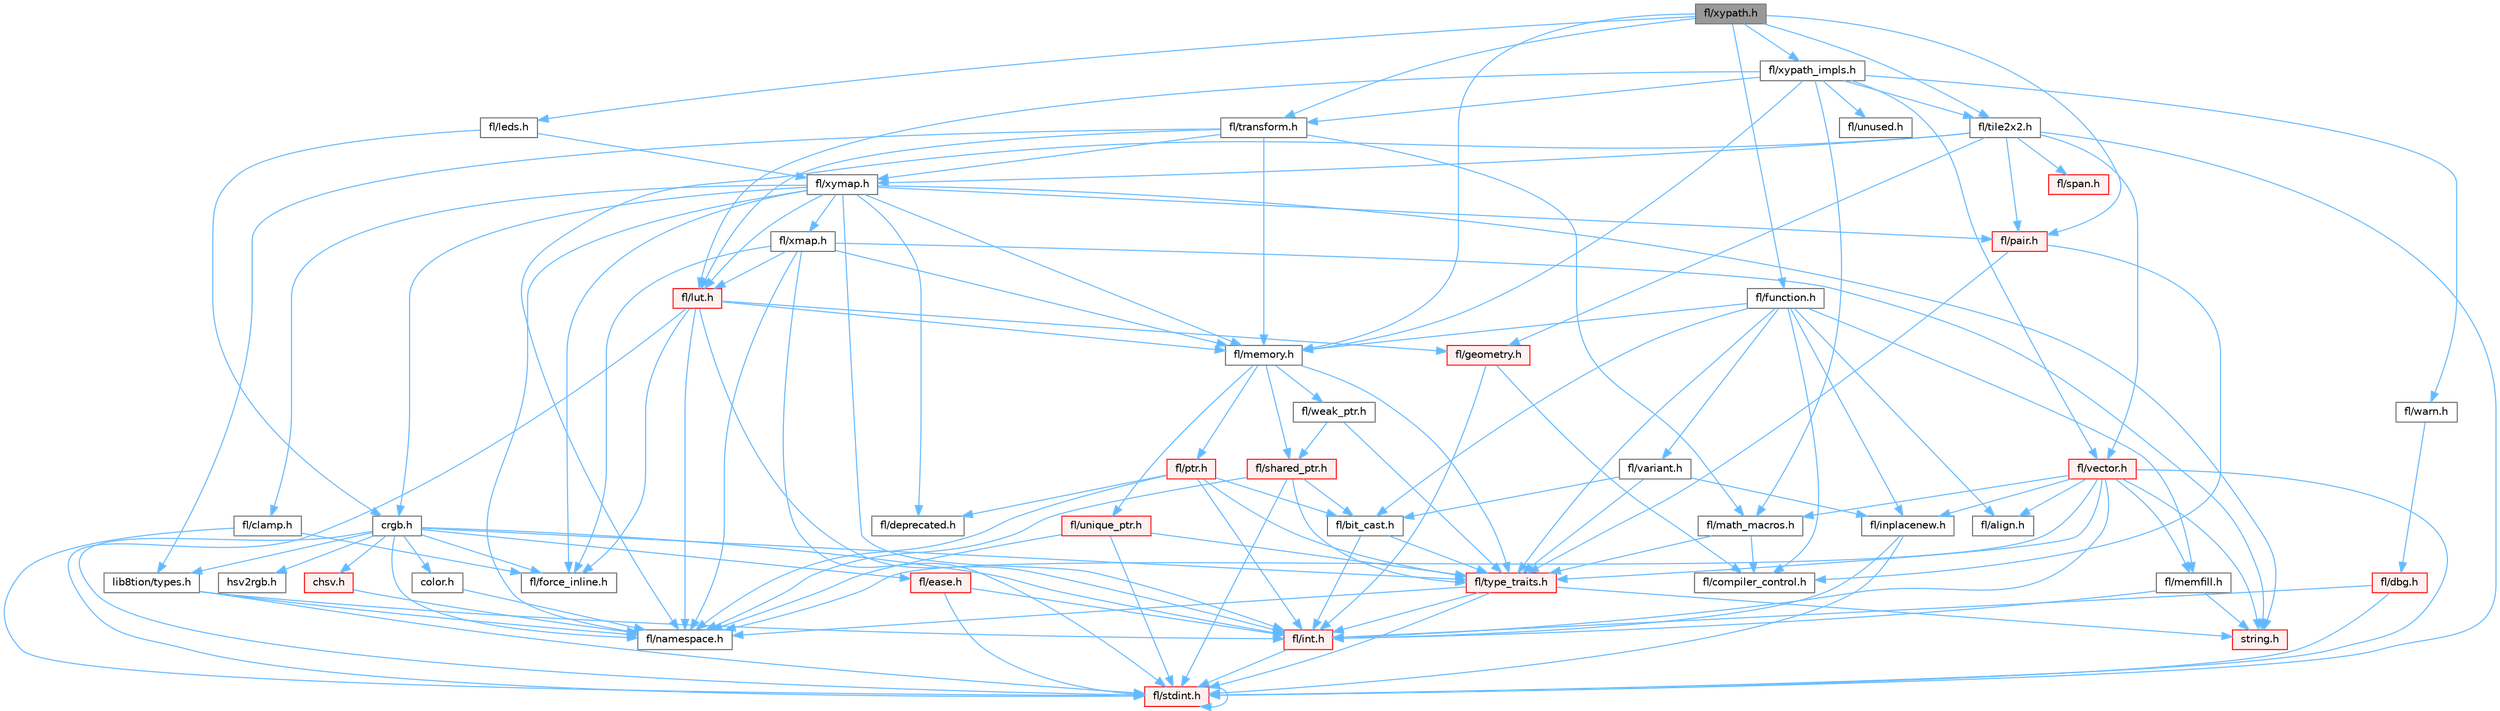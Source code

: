 digraph "fl/xypath.h"
{
 // INTERACTIVE_SVG=YES
 // LATEX_PDF_SIZE
  bgcolor="transparent";
  edge [fontname=Helvetica,fontsize=10,labelfontname=Helvetica,labelfontsize=10];
  node [fontname=Helvetica,fontsize=10,shape=box,height=0.2,width=0.4];
  Node1 [id="Node000001",label="fl/xypath.h",height=0.2,width=0.4,color="gray40", fillcolor="grey60", style="filled", fontcolor="black",tooltip=" "];
  Node1 -> Node2 [id="edge1_Node000001_Node000002",color="steelblue1",style="solid",tooltip=" "];
  Node2 [id="Node000002",label="fl/function.h",height=0.2,width=0.4,color="grey40", fillcolor="white", style="filled",URL="$dd/d67/function_8h.html",tooltip=" "];
  Node2 -> Node3 [id="edge2_Node000002_Node000003",color="steelblue1",style="solid",tooltip=" "];
  Node3 [id="Node000003",label="fl/memory.h",height=0.2,width=0.4,color="grey40", fillcolor="white", style="filled",URL="$dc/d18/memory_8h.html",tooltip=" "];
  Node3 -> Node4 [id="edge3_Node000003_Node000004",color="steelblue1",style="solid",tooltip=" "];
  Node4 [id="Node000004",label="fl/ptr.h",height=0.2,width=0.4,color="red", fillcolor="#FFF0F0", style="filled",URL="$dd/d98/ptr_8h.html",tooltip=" "];
  Node4 -> Node5 [id="edge4_Node000004_Node000005",color="steelblue1",style="solid",tooltip=" "];
  Node5 [id="Node000005",label="fl/namespace.h",height=0.2,width=0.4,color="grey40", fillcolor="white", style="filled",URL="$df/d2a/namespace_8h.html",tooltip="Implements the FastLED namespace macros."];
  Node4 -> Node8 [id="edge5_Node000004_Node000008",color="steelblue1",style="solid",tooltip=" "];
  Node8 [id="Node000008",label="fl/type_traits.h",height=0.2,width=0.4,color="red", fillcolor="#FFF0F0", style="filled",URL="$df/d63/type__traits_8h.html",tooltip=" "];
  Node8 -> Node9 [id="edge6_Node000008_Node000009",color="steelblue1",style="solid",tooltip=" "];
  Node9 [id="Node000009",label="string.h",height=0.2,width=0.4,color="red", fillcolor="#FFF0F0", style="filled",URL="$da/d66/string_8h.html",tooltip=" "];
  Node8 -> Node12 [id="edge7_Node000008_Node000012",color="steelblue1",style="solid",tooltip=" "];
  Node12 [id="Node000012",label="fl/stdint.h",height=0.2,width=0.4,color="red", fillcolor="#FFF0F0", style="filled",URL="$df/dd8/stdint_8h.html",tooltip=" "];
  Node12 -> Node12 [id="edge8_Node000012_Node000012",color="steelblue1",style="solid",tooltip=" "];
  Node8 -> Node5 [id="edge9_Node000008_Node000005",color="steelblue1",style="solid",tooltip=" "];
  Node8 -> Node11 [id="edge10_Node000008_Node000011",color="steelblue1",style="solid",tooltip=" "];
  Node11 [id="Node000011",label="fl/int.h",height=0.2,width=0.4,color="red", fillcolor="#FFF0F0", style="filled",URL="$d3/d7e/int_8h.html",tooltip=" "];
  Node11 -> Node12 [id="edge11_Node000011_Node000012",color="steelblue1",style="solid",tooltip=" "];
  Node4 -> Node26 [id="edge12_Node000004_Node000026",color="steelblue1",style="solid",tooltip=" "];
  Node26 [id="Node000026",label="fl/bit_cast.h",height=0.2,width=0.4,color="grey40", fillcolor="white", style="filled",URL="$df/d72/bit__cast_8h.html",tooltip=" "];
  Node26 -> Node8 [id="edge13_Node000026_Node000008",color="steelblue1",style="solid",tooltip=" "];
  Node26 -> Node11 [id="edge14_Node000026_Node000011",color="steelblue1",style="solid",tooltip=" "];
  Node4 -> Node11 [id="edge15_Node000004_Node000011",color="steelblue1",style="solid",tooltip=" "];
  Node4 -> Node44 [id="edge16_Node000004_Node000044",color="steelblue1",style="solid",tooltip=" "];
  Node44 [id="Node000044",label="fl/deprecated.h",height=0.2,width=0.4,color="grey40", fillcolor="white", style="filled",URL="$d4/dce/deprecated_8h.html",tooltip=" "];
  Node3 -> Node47 [id="edge17_Node000003_Node000047",color="steelblue1",style="solid",tooltip=" "];
  Node47 [id="Node000047",label="fl/shared_ptr.h",height=0.2,width=0.4,color="red", fillcolor="#FFF0F0", style="filled",URL="$df/d6a/shared__ptr_8h.html",tooltip=" "];
  Node47 -> Node5 [id="edge18_Node000047_Node000005",color="steelblue1",style="solid",tooltip=" "];
  Node47 -> Node8 [id="edge19_Node000047_Node000008",color="steelblue1",style="solid",tooltip=" "];
  Node47 -> Node12 [id="edge20_Node000047_Node000012",color="steelblue1",style="solid",tooltip=" "];
  Node47 -> Node26 [id="edge21_Node000047_Node000026",color="steelblue1",style="solid",tooltip=" "];
  Node3 -> Node50 [id="edge22_Node000003_Node000050",color="steelblue1",style="solid",tooltip=" "];
  Node50 [id="Node000050",label="fl/weak_ptr.h",height=0.2,width=0.4,color="grey40", fillcolor="white", style="filled",URL="$dc/db4/weak__ptr_8h.html",tooltip=" "];
  Node50 -> Node47 [id="edge23_Node000050_Node000047",color="steelblue1",style="solid",tooltip=" "];
  Node50 -> Node8 [id="edge24_Node000050_Node000008",color="steelblue1",style="solid",tooltip=" "];
  Node3 -> Node7 [id="edge25_Node000003_Node000007",color="steelblue1",style="solid",tooltip=" "];
  Node7 [id="Node000007",label="fl/unique_ptr.h",height=0.2,width=0.4,color="red", fillcolor="#FFF0F0", style="filled",URL="$da/d4b/unique__ptr_8h.html",tooltip=" "];
  Node7 -> Node5 [id="edge26_Node000007_Node000005",color="steelblue1",style="solid",tooltip=" "];
  Node7 -> Node8 [id="edge27_Node000007_Node000008",color="steelblue1",style="solid",tooltip=" "];
  Node7 -> Node12 [id="edge28_Node000007_Node000012",color="steelblue1",style="solid",tooltip=" "];
  Node3 -> Node8 [id="edge29_Node000003_Node000008",color="steelblue1",style="solid",tooltip=" "];
  Node2 -> Node8 [id="edge30_Node000002_Node000008",color="steelblue1",style="solid",tooltip=" "];
  Node2 -> Node21 [id="edge31_Node000002_Node000021",color="steelblue1",style="solid",tooltip=" "];
  Node21 [id="Node000021",label="fl/compiler_control.h",height=0.2,width=0.4,color="grey40", fillcolor="white", style="filled",URL="$d4/d54/compiler__control_8h.html",tooltip=" "];
  Node2 -> Node24 [id="edge32_Node000002_Node000024",color="steelblue1",style="solid",tooltip=" "];
  Node24 [id="Node000024",label="fl/variant.h",height=0.2,width=0.4,color="grey40", fillcolor="white", style="filled",URL="$d6/d10/variant_8h.html",tooltip=" "];
  Node24 -> Node25 [id="edge33_Node000024_Node000025",color="steelblue1",style="solid",tooltip=" "];
  Node25 [id="Node000025",label="fl/inplacenew.h",height=0.2,width=0.4,color="grey40", fillcolor="white", style="filled",URL="$db/d36/inplacenew_8h.html",tooltip=" "];
  Node25 -> Node12 [id="edge34_Node000025_Node000012",color="steelblue1",style="solid",tooltip=" "];
  Node25 -> Node11 [id="edge35_Node000025_Node000011",color="steelblue1",style="solid",tooltip=" "];
  Node24 -> Node8 [id="edge36_Node000024_Node000008",color="steelblue1",style="solid",tooltip=" "];
  Node24 -> Node26 [id="edge37_Node000024_Node000026",color="steelblue1",style="solid",tooltip=" "];
  Node2 -> Node33 [id="edge38_Node000002_Node000033",color="steelblue1",style="solid",tooltip=" "];
  Node33 [id="Node000033",label="fl/memfill.h",height=0.2,width=0.4,color="grey40", fillcolor="white", style="filled",URL="$d0/dda/memfill_8h.html",tooltip=" "];
  Node33 -> Node9 [id="edge39_Node000033_Node000009",color="steelblue1",style="solid",tooltip=" "];
  Node33 -> Node11 [id="edge40_Node000033_Node000011",color="steelblue1",style="solid",tooltip=" "];
  Node2 -> Node25 [id="edge41_Node000002_Node000025",color="steelblue1",style="solid",tooltip=" "];
  Node2 -> Node26 [id="edge42_Node000002_Node000026",color="steelblue1",style="solid",tooltip=" "];
  Node2 -> Node39 [id="edge43_Node000002_Node000039",color="steelblue1",style="solid",tooltip=" "];
  Node39 [id="Node000039",label="fl/align.h",height=0.2,width=0.4,color="grey40", fillcolor="white", style="filled",URL="$d1/ddf/align_8h.html",tooltip=" "];
  Node1 -> Node51 [id="edge44_Node000001_Node000051",color="steelblue1",style="solid",tooltip=" "];
  Node51 [id="Node000051",label="fl/leds.h",height=0.2,width=0.4,color="grey40", fillcolor="white", style="filled",URL="$da/d78/leds_8h.html",tooltip=" "];
  Node51 -> Node52 [id="edge45_Node000051_Node000052",color="steelblue1",style="solid",tooltip=" "];
  Node52 [id="Node000052",label="crgb.h",height=0.2,width=0.4,color="grey40", fillcolor="white", style="filled",URL="$db/dd1/crgb_8h.html",tooltip="Defines the red, green, and blue (RGB) pixel struct."];
  Node52 -> Node12 [id="edge46_Node000052_Node000012",color="steelblue1",style="solid",tooltip=" "];
  Node52 -> Node11 [id="edge47_Node000052_Node000011",color="steelblue1",style="solid",tooltip=" "];
  Node52 -> Node53 [id="edge48_Node000052_Node000053",color="steelblue1",style="solid",tooltip=" "];
  Node53 [id="Node000053",label="chsv.h",height=0.2,width=0.4,color="red", fillcolor="#FFF0F0", style="filled",URL="$d8/dd0/chsv_8h.html",tooltip="Defines the hue, saturation, and value (HSV) pixel struct."];
  Node53 -> Node5 [id="edge49_Node000053_Node000005",color="steelblue1",style="solid",tooltip=" "];
  Node52 -> Node5 [id="edge50_Node000052_Node000005",color="steelblue1",style="solid",tooltip=" "];
  Node52 -> Node55 [id="edge51_Node000052_Node000055",color="steelblue1",style="solid",tooltip=" "];
  Node55 [id="Node000055",label="color.h",height=0.2,width=0.4,color="grey40", fillcolor="white", style="filled",URL="$d2/d6b/src_2color_8h.html",tooltip="Contains definitions for color correction and temperature."];
  Node55 -> Node5 [id="edge52_Node000055_Node000005",color="steelblue1",style="solid",tooltip=" "];
  Node52 -> Node56 [id="edge53_Node000052_Node000056",color="steelblue1",style="solid",tooltip=" "];
  Node56 [id="Node000056",label="lib8tion/types.h",height=0.2,width=0.4,color="grey40", fillcolor="white", style="filled",URL="$d9/ddf/lib8tion_2types_8h.html",tooltip="Defines fractional types used for lib8tion functions."];
  Node56 -> Node12 [id="edge54_Node000056_Node000012",color="steelblue1",style="solid",tooltip=" "];
  Node56 -> Node11 [id="edge55_Node000056_Node000011",color="steelblue1",style="solid",tooltip=" "];
  Node56 -> Node5 [id="edge56_Node000056_Node000005",color="steelblue1",style="solid",tooltip=" "];
  Node52 -> Node18 [id="edge57_Node000052_Node000018",color="steelblue1",style="solid",tooltip=" "];
  Node18 [id="Node000018",label="fl/force_inline.h",height=0.2,width=0.4,color="grey40", fillcolor="white", style="filled",URL="$d4/d64/force__inline_8h.html",tooltip=" "];
  Node52 -> Node8 [id="edge58_Node000052_Node000008",color="steelblue1",style="solid",tooltip=" "];
  Node52 -> Node57 [id="edge59_Node000052_Node000057",color="steelblue1",style="solid",tooltip=" "];
  Node57 [id="Node000057",label="hsv2rgb.h",height=0.2,width=0.4,color="grey40", fillcolor="white", style="filled",URL="$de/d9a/hsv2rgb_8h.html",tooltip="Functions to convert from the HSV colorspace to the RGB colorspace."];
  Node52 -> Node58 [id="edge60_Node000052_Node000058",color="steelblue1",style="solid",tooltip=" "];
  Node58 [id="Node000058",label="fl/ease.h",height=0.2,width=0.4,color="red", fillcolor="#FFF0F0", style="filled",URL="$db/d19/ease_8h.html",tooltip=" "];
  Node58 -> Node12 [id="edge61_Node000058_Node000012",color="steelblue1",style="solid",tooltip=" "];
  Node58 -> Node11 [id="edge62_Node000058_Node000011",color="steelblue1",style="solid",tooltip=" "];
  Node51 -> Node60 [id="edge63_Node000051_Node000060",color="steelblue1",style="solid",tooltip=" "];
  Node60 [id="Node000060",label="fl/xymap.h",height=0.2,width=0.4,color="grey40", fillcolor="white", style="filled",URL="$da/d61/xymap_8h.html",tooltip=" "];
  Node60 -> Node11 [id="edge64_Node000060_Node000011",color="steelblue1",style="solid",tooltip=" "];
  Node60 -> Node5 [id="edge65_Node000060_Node000005",color="steelblue1",style="solid",tooltip=" "];
  Node60 -> Node18 [id="edge66_Node000060_Node000018",color="steelblue1",style="solid",tooltip=" "];
  Node60 -> Node61 [id="edge67_Node000060_Node000061",color="steelblue1",style="solid",tooltip=" "];
  Node61 [id="Node000061",label="fl/pair.h",height=0.2,width=0.4,color="red", fillcolor="#FFF0F0", style="filled",URL="$d3/d41/pair_8h.html",tooltip=" "];
  Node61 -> Node21 [id="edge68_Node000061_Node000021",color="steelblue1",style="solid",tooltip=" "];
  Node61 -> Node8 [id="edge69_Node000061_Node000008",color="steelblue1",style="solid",tooltip=" "];
  Node60 -> Node9 [id="edge70_Node000060_Node000009",color="steelblue1",style="solid",tooltip=" "];
  Node60 -> Node52 [id="edge71_Node000060_Node000052",color="steelblue1",style="solid",tooltip=" "];
  Node60 -> Node17 [id="edge72_Node000060_Node000017",color="steelblue1",style="solid",tooltip=" "];
  Node17 [id="Node000017",label="fl/clamp.h",height=0.2,width=0.4,color="grey40", fillcolor="white", style="filled",URL="$d6/dd3/clamp_8h.html",tooltip=" "];
  Node17 -> Node12 [id="edge73_Node000017_Node000012",color="steelblue1",style="solid",tooltip=" "];
  Node17 -> Node18 [id="edge74_Node000017_Node000018",color="steelblue1",style="solid",tooltip=" "];
  Node60 -> Node62 [id="edge75_Node000060_Node000062",color="steelblue1",style="solid",tooltip=" "];
  Node62 [id="Node000062",label="fl/lut.h",height=0.2,width=0.4,color="red", fillcolor="#FFF0F0", style="filled",URL="$db/d54/lut_8h.html",tooltip=" "];
  Node62 -> Node18 [id="edge76_Node000062_Node000018",color="steelblue1",style="solid",tooltip=" "];
  Node62 -> Node3 [id="edge77_Node000062_Node000003",color="steelblue1",style="solid",tooltip=" "];
  Node62 -> Node12 [id="edge78_Node000062_Node000012",color="steelblue1",style="solid",tooltip=" "];
  Node62 -> Node11 [id="edge79_Node000062_Node000011",color="steelblue1",style="solid",tooltip=" "];
  Node62 -> Node15 [id="edge80_Node000062_Node000015",color="steelblue1",style="solid",tooltip=" "];
  Node15 [id="Node000015",label="fl/geometry.h",height=0.2,width=0.4,color="red", fillcolor="#FFF0F0", style="filled",URL="$d4/d67/geometry_8h.html",tooltip=" "];
  Node15 -> Node11 [id="edge81_Node000015_Node000011",color="steelblue1",style="solid",tooltip=" "];
  Node15 -> Node21 [id="edge82_Node000015_Node000021",color="steelblue1",style="solid",tooltip=" "];
  Node62 -> Node5 [id="edge83_Node000062_Node000005",color="steelblue1",style="solid",tooltip=" "];
  Node60 -> Node3 [id="edge84_Node000060_Node000003",color="steelblue1",style="solid",tooltip=" "];
  Node60 -> Node44 [id="edge85_Node000060_Node000044",color="steelblue1",style="solid",tooltip=" "];
  Node60 -> Node63 [id="edge86_Node000060_Node000063",color="steelblue1",style="solid",tooltip=" "];
  Node63 [id="Node000063",label="fl/xmap.h",height=0.2,width=0.4,color="grey40", fillcolor="white", style="filled",URL="$dd/dcc/xmap_8h.html",tooltip=" "];
  Node63 -> Node12 [id="edge87_Node000063_Node000012",color="steelblue1",style="solid",tooltip=" "];
  Node63 -> Node9 [id="edge88_Node000063_Node000009",color="steelblue1",style="solid",tooltip=" "];
  Node63 -> Node18 [id="edge89_Node000063_Node000018",color="steelblue1",style="solid",tooltip=" "];
  Node63 -> Node62 [id="edge90_Node000063_Node000062",color="steelblue1",style="solid",tooltip=" "];
  Node63 -> Node3 [id="edge91_Node000063_Node000003",color="steelblue1",style="solid",tooltip=" "];
  Node63 -> Node5 [id="edge92_Node000063_Node000005",color="steelblue1",style="solid",tooltip=" "];
  Node1 -> Node61 [id="edge93_Node000001_Node000061",color="steelblue1",style="solid",tooltip=" "];
  Node1 -> Node3 [id="edge94_Node000001_Node000003",color="steelblue1",style="solid",tooltip=" "];
  Node1 -> Node64 [id="edge95_Node000001_Node000064",color="steelblue1",style="solid",tooltip=" "];
  Node64 [id="Node000064",label="fl/tile2x2.h",height=0.2,width=0.4,color="grey40", fillcolor="white", style="filled",URL="$d2/db4/tile2x2_8h.html",tooltip=" "];
  Node64 -> Node12 [id="edge96_Node000064_Node000012",color="steelblue1",style="solid",tooltip=" "];
  Node64 -> Node15 [id="edge97_Node000064_Node000015",color="steelblue1",style="solid",tooltip=" "];
  Node64 -> Node5 [id="edge98_Node000064_Node000005",color="steelblue1",style="solid",tooltip=" "];
  Node64 -> Node61 [id="edge99_Node000064_Node000061",color="steelblue1",style="solid",tooltip=" "];
  Node64 -> Node40 [id="edge100_Node000064_Node000040",color="steelblue1",style="solid",tooltip=" "];
  Node40 [id="Node000040",label="fl/span.h",height=0.2,width=0.4,color="red", fillcolor="#FFF0F0", style="filled",URL="$d4/d7a/span_8h.html",tooltip=" "];
  Node64 -> Node60 [id="edge101_Node000064_Node000060",color="steelblue1",style="solid",tooltip=" "];
  Node64 -> Node27 [id="edge102_Node000064_Node000027",color="steelblue1",style="solid",tooltip=" "];
  Node27 [id="Node000027",label="fl/vector.h",height=0.2,width=0.4,color="red", fillcolor="#FFF0F0", style="filled",URL="$d6/d68/vector_8h.html",tooltip=" "];
  Node27 -> Node12 [id="edge103_Node000027_Node000012",color="steelblue1",style="solid",tooltip=" "];
  Node27 -> Node11 [id="edge104_Node000027_Node000011",color="steelblue1",style="solid",tooltip=" "];
  Node27 -> Node9 [id="edge105_Node000027_Node000009",color="steelblue1",style="solid",tooltip=" "];
  Node27 -> Node20 [id="edge106_Node000027_Node000020",color="steelblue1",style="solid",tooltip=" "];
  Node20 [id="Node000020",label="fl/math_macros.h",height=0.2,width=0.4,color="grey40", fillcolor="white", style="filled",URL="$d8/db8/math__macros_8h.html",tooltip=" "];
  Node20 -> Node21 [id="edge107_Node000020_Node000021",color="steelblue1",style="solid",tooltip=" "];
  Node20 -> Node8 [id="edge108_Node000020_Node000008",color="steelblue1",style="solid",tooltip=" "];
  Node27 -> Node33 [id="edge109_Node000027_Node000033",color="steelblue1",style="solid",tooltip=" "];
  Node27 -> Node5 [id="edge110_Node000027_Node000005",color="steelblue1",style="solid",tooltip=" "];
  Node27 -> Node8 [id="edge111_Node000027_Node000008",color="steelblue1",style="solid",tooltip=" "];
  Node27 -> Node25 [id="edge112_Node000027_Node000025",color="steelblue1",style="solid",tooltip=" "];
  Node27 -> Node39 [id="edge113_Node000027_Node000039",color="steelblue1",style="solid",tooltip=" "];
  Node1 -> Node65 [id="edge114_Node000001_Node000065",color="steelblue1",style="solid",tooltip=" "];
  Node65 [id="Node000065",label="fl/transform.h",height=0.2,width=0.4,color="grey40", fillcolor="white", style="filled",URL="$d2/d80/transform_8h.html",tooltip=" "];
  Node65 -> Node62 [id="edge115_Node000065_Node000062",color="steelblue1",style="solid",tooltip=" "];
  Node65 -> Node20 [id="edge116_Node000065_Node000020",color="steelblue1",style="solid",tooltip=" "];
  Node65 -> Node3 [id="edge117_Node000065_Node000003",color="steelblue1",style="solid",tooltip=" "];
  Node65 -> Node60 [id="edge118_Node000065_Node000060",color="steelblue1",style="solid",tooltip=" "];
  Node65 -> Node56 [id="edge119_Node000065_Node000056",color="steelblue1",style="solid",tooltip=" "];
  Node1 -> Node66 [id="edge120_Node000001_Node000066",color="steelblue1",style="solid",tooltip=" "];
  Node66 [id="Node000066",label="fl/xypath_impls.h",height=0.2,width=0.4,color="grey40", fillcolor="white", style="filled",URL="$d8/d5f/xypath__impls_8h.html",tooltip=" "];
  Node66 -> Node62 [id="edge121_Node000066_Node000062",color="steelblue1",style="solid",tooltip=" "];
  Node66 -> Node20 [id="edge122_Node000066_Node000020",color="steelblue1",style="solid",tooltip=" "];
  Node66 -> Node3 [id="edge123_Node000066_Node000003",color="steelblue1",style="solid",tooltip=" "];
  Node66 -> Node64 [id="edge124_Node000066_Node000064",color="steelblue1",style="solid",tooltip=" "];
  Node66 -> Node65 [id="edge125_Node000066_Node000065",color="steelblue1",style="solid",tooltip=" "];
  Node66 -> Node36 [id="edge126_Node000066_Node000036",color="steelblue1",style="solid",tooltip=" "];
  Node36 [id="Node000036",label="fl/unused.h",height=0.2,width=0.4,color="grey40", fillcolor="white", style="filled",URL="$d8/d4b/unused_8h.html",tooltip=" "];
  Node66 -> Node27 [id="edge127_Node000066_Node000027",color="steelblue1",style="solid",tooltip=" "];
  Node66 -> Node67 [id="edge128_Node000066_Node000067",color="steelblue1",style="solid",tooltip=" "];
  Node67 [id="Node000067",label="fl/warn.h",height=0.2,width=0.4,color="grey40", fillcolor="white", style="filled",URL="$de/d77/warn_8h.html",tooltip=" "];
  Node67 -> Node68 [id="edge129_Node000067_Node000068",color="steelblue1",style="solid",tooltip=" "];
  Node68 [id="Node000068",label="fl/dbg.h",height=0.2,width=0.4,color="red", fillcolor="#FFF0F0", style="filled",URL="$d6/d01/dbg_8h.html",tooltip=" "];
  Node68 -> Node11 [id="edge130_Node000068_Node000011",color="steelblue1",style="solid",tooltip=" "];
  Node68 -> Node12 [id="edge131_Node000068_Node000012",color="steelblue1",style="solid",tooltip=" "];
}
